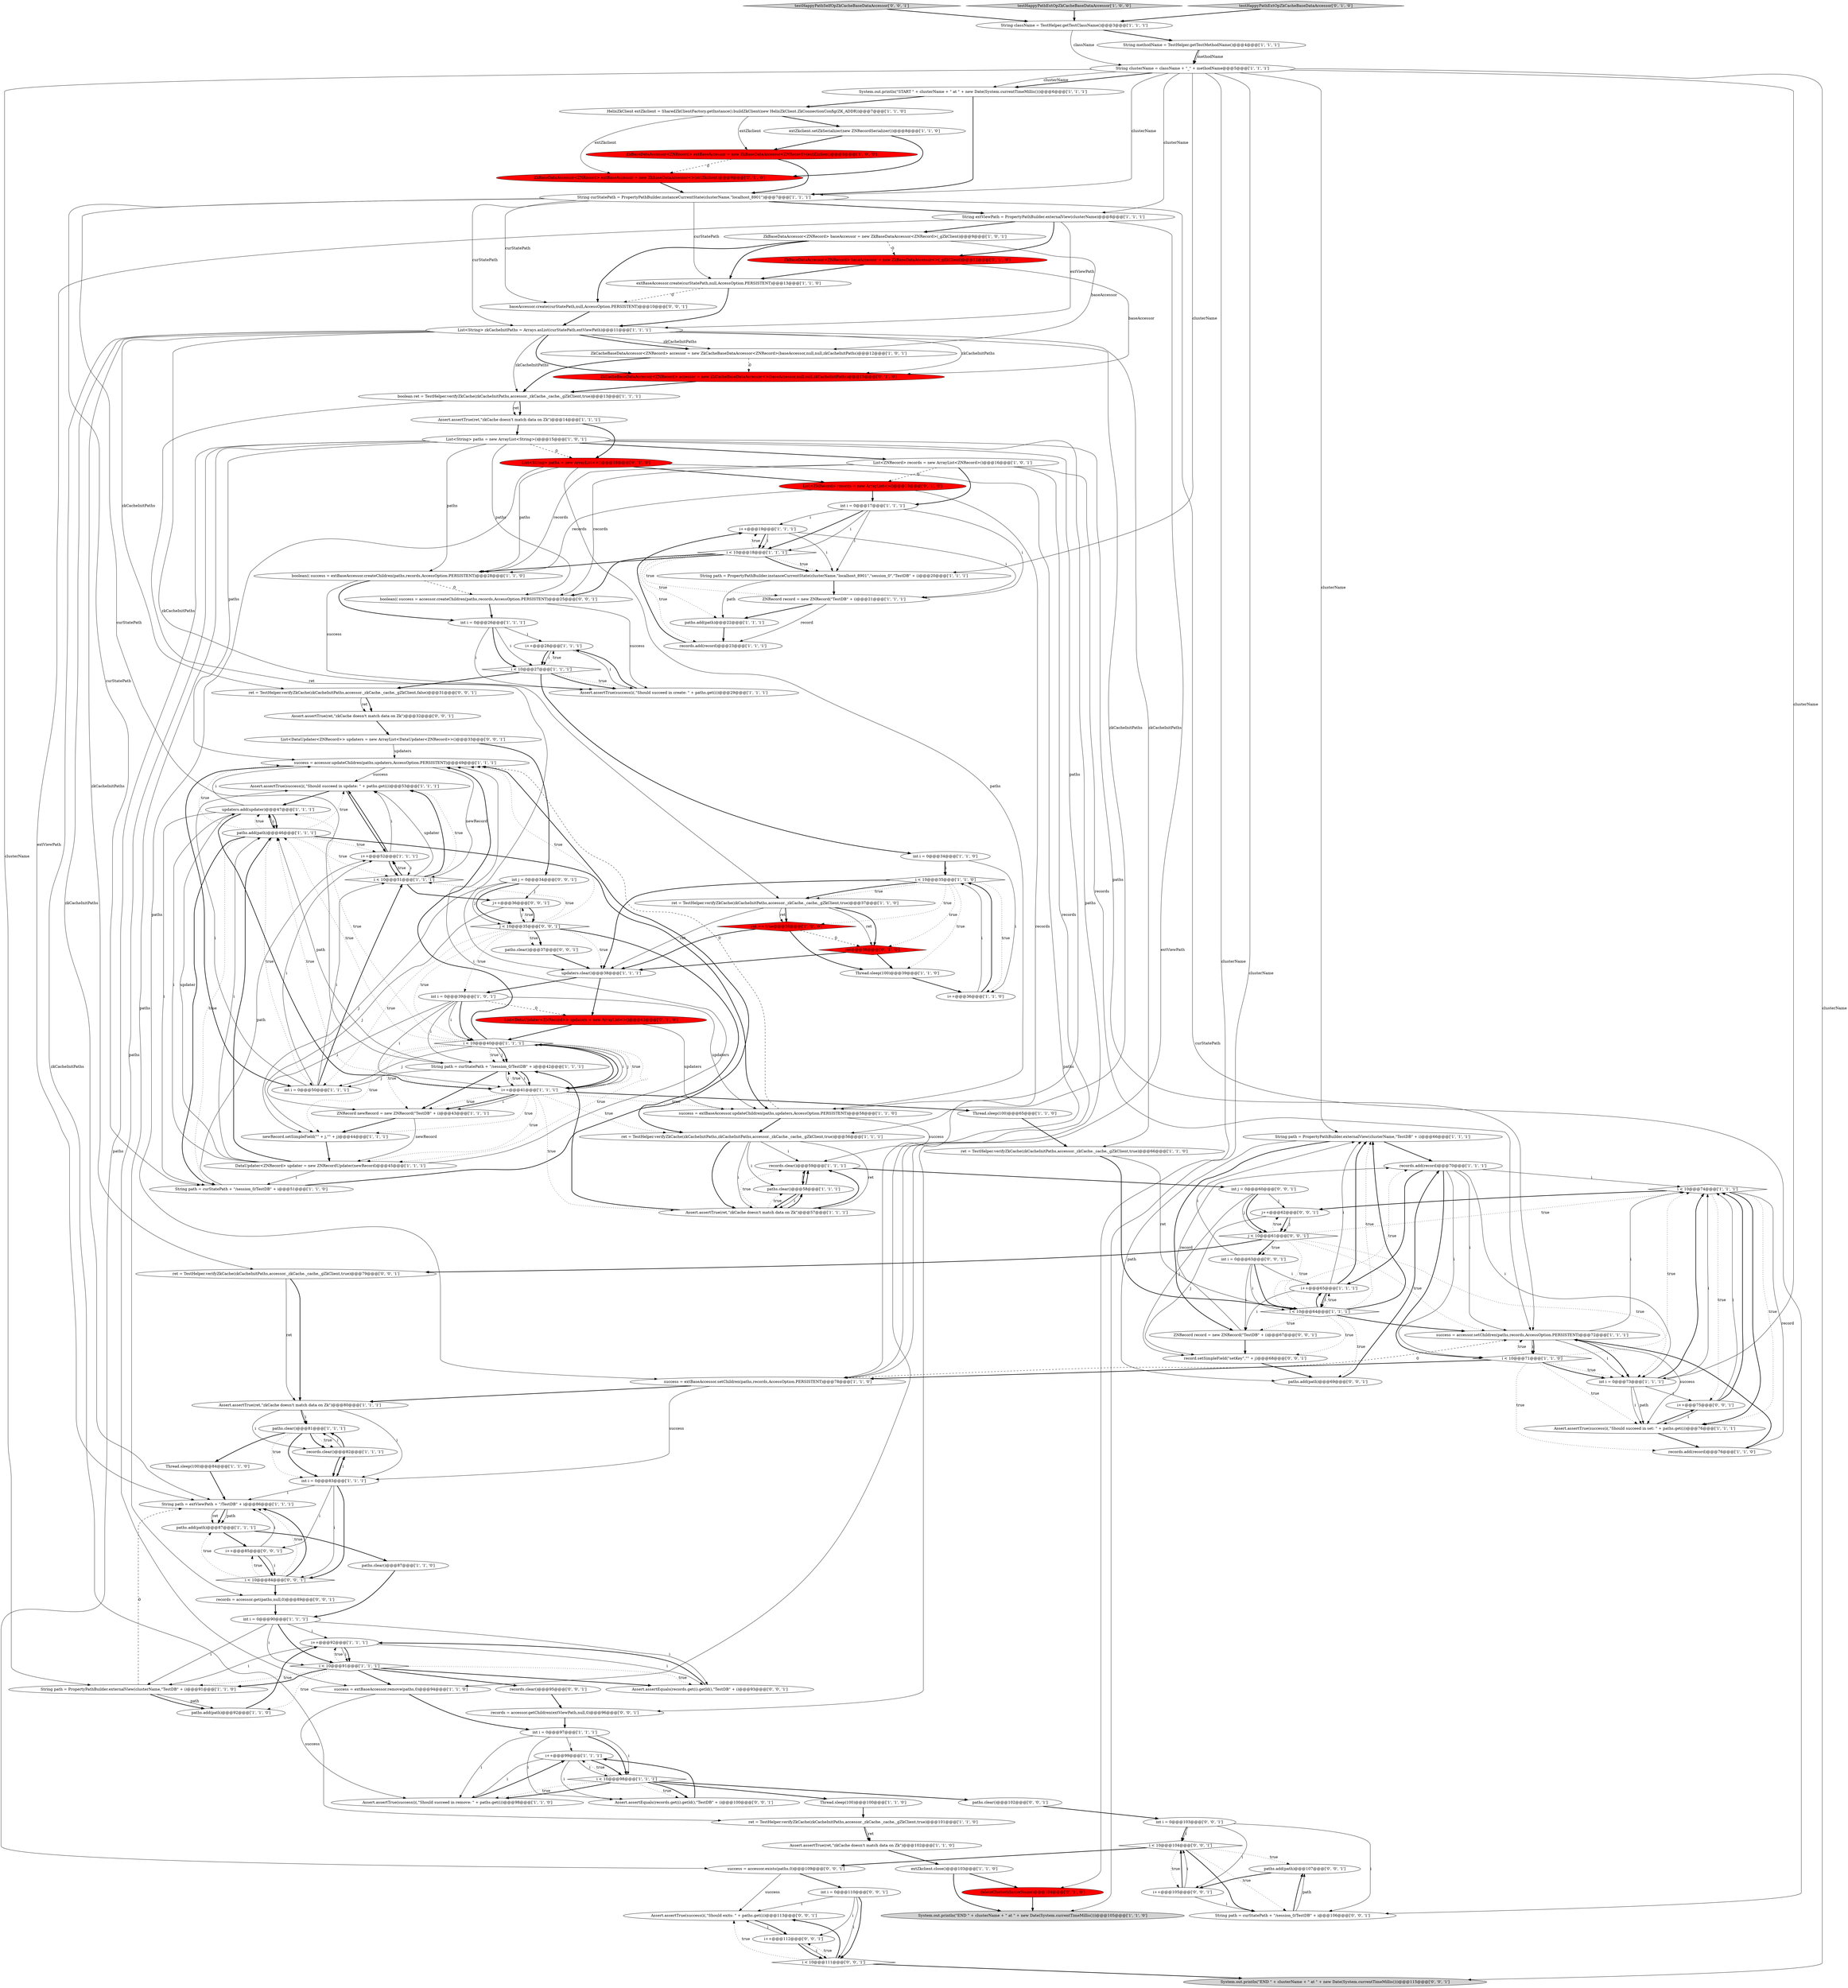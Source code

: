 digraph {
122 [style = filled, label = "Assert.assertTrue(success(i(,\"Should exits: \" + paths.get(i))@@@113@@@['0', '0', '1']", fillcolor = white, shape = ellipse image = "AAA0AAABBB3BBB"];
106 [style = filled, label = "i < 10@@@111@@@['0', '0', '1']", fillcolor = white, shape = diamond image = "AAA0AAABBB3BBB"];
68 [style = filled, label = "success = accessor.updateChildren(paths,updaters,AccessOption.PERSISTENT)@@@49@@@['1', '1', '1']", fillcolor = white, shape = ellipse image = "AAA0AAABBB1BBB"];
38 [style = filled, label = "records.clear()@@@59@@@['1', '1', '1']", fillcolor = white, shape = ellipse image = "AAA0AAABBB1BBB"];
65 [style = filled, label = "boolean(( success = extBaseAccessor.createChildren(paths,records,AccessOption.PERSISTENT)@@@28@@@['1', '1', '0']", fillcolor = white, shape = ellipse image = "AAA0AAABBB1BBB"];
62 [style = filled, label = "i++@@@19@@@['1', '1', '1']", fillcolor = white, shape = ellipse image = "AAA0AAABBB1BBB"];
10 [style = filled, label = "i++@@@28@@@['1', '1', '1']", fillcolor = white, shape = ellipse image = "AAA0AAABBB1BBB"];
136 [style = filled, label = "j++@@@62@@@['0', '0', '1']", fillcolor = white, shape = ellipse image = "AAA0AAABBB3BBB"];
76 [style = filled, label = "i++@@@99@@@['1', '1', '1']", fillcolor = white, shape = ellipse image = "AAA0AAABBB1BBB"];
28 [style = filled, label = "records.add(record)@@@70@@@['1', '1', '1']", fillcolor = white, shape = ellipse image = "AAA0AAABBB1BBB"];
20 [style = filled, label = "ZkCacheBaseDataAccessor<ZNRecord> accessor = new ZkCacheBaseDataAccessor<ZNRecord>(baseAccessor,null,null,zkCacheInitPaths)@@@12@@@['1', '0', '1']", fillcolor = white, shape = ellipse image = "AAA0AAABBB1BBB"];
25 [style = filled, label = "i++@@@92@@@['1', '1', '1']", fillcolor = white, shape = ellipse image = "AAA0AAABBB1BBB"];
63 [style = filled, label = "paths.add(path)@@@22@@@['1', '1', '1']", fillcolor = white, shape = ellipse image = "AAA0AAABBB1BBB"];
113 [style = filled, label = "j < 10@@@35@@@['0', '0', '1']", fillcolor = white, shape = diamond image = "AAA0AAABBB3BBB"];
3 [style = filled, label = "success = extBaseAccessor.remove(paths,0)@@@94@@@['1', '1', '0']", fillcolor = white, shape = ellipse image = "AAA0AAABBB1BBB"];
57 [style = filled, label = "i < 10@@@74@@@['1', '1', '1']", fillcolor = white, shape = diamond image = "AAA0AAABBB1BBB"];
61 [style = filled, label = "String path = extViewPath + \"/TestDB\" + i@@@86@@@['1', '1', '1']", fillcolor = white, shape = ellipse image = "AAA0AAABBB1BBB"];
138 [style = filled, label = "records = accessor.getChildren(extViewPath,null,0)@@@96@@@['0', '0', '1']", fillcolor = white, shape = ellipse image = "AAA0AAABBB3BBB"];
66 [style = filled, label = "Assert.assertTrue(ret,\"zkCache doesn't match data on Zk\")@@@14@@@['1', '1', '1']", fillcolor = white, shape = ellipse image = "AAA0AAABBB1BBB"];
108 [style = filled, label = "i < 10@@@84@@@['0', '0', '1']", fillcolor = white, shape = diamond image = "AAA0AAABBB3BBB"];
32 [style = filled, label = "List<String> paths = new ArrayList<String>()@@@15@@@['1', '0', '1']", fillcolor = white, shape = ellipse image = "AAA0AAABBB1BBB"];
19 [style = filled, label = "Assert.assertTrue(success(i(,\"Should succeed in update: \" + paths.get(i))@@@53@@@['1', '1', '1']", fillcolor = white, shape = ellipse image = "AAA0AAABBB1BBB"];
84 [style = filled, label = "Thread.sleep(100)@@@100@@@['1', '1', '0']", fillcolor = white, shape = ellipse image = "AAA0AAABBB1BBB"];
117 [style = filled, label = "ZNRecord record = new ZNRecord(\"TestDB\" + i)@@@67@@@['0', '0', '1']", fillcolor = white, shape = ellipse image = "AAA0AAABBB3BBB"];
26 [style = filled, label = "Assert.assertTrue(success(i(,\"Should succeed in remove: \" + paths.get(i))@@@98@@@['1', '1', '0']", fillcolor = white, shape = ellipse image = "AAA0AAABBB1BBB"];
56 [style = filled, label = "Thread.sleep(100)@@@39@@@['1', '1', '0']", fillcolor = white, shape = ellipse image = "AAA0AAABBB1BBB"];
4 [style = filled, label = "int i = 0@@@17@@@['1', '1', '1']", fillcolor = white, shape = ellipse image = "AAA0AAABBB1BBB"];
7 [style = filled, label = "i < 10@@@51@@@['1', '1', '1']", fillcolor = white, shape = diamond image = "AAA0AAABBB1BBB"];
51 [style = filled, label = "int i = 0@@@39@@@['1', '0', '1']", fillcolor = white, shape = ellipse image = "AAA0AAABBB1BBB"];
81 [style = filled, label = "ret = TestHelper.verifyZkCache(zkCacheInitPaths,zkCacheInitPaths,accessor._zkCache._cache,_gZkClient,true)@@@56@@@['1', '1', '1']", fillcolor = white, shape = ellipse image = "AAA0AAABBB1BBB"];
91 [style = filled, label = "paths.add(path)@@@92@@@['1', '1', '0']", fillcolor = white, shape = ellipse image = "AAA0AAABBB1BBB"];
120 [style = filled, label = "int j = 0@@@34@@@['0', '0', '1']", fillcolor = white, shape = ellipse image = "AAA0AAABBB3BBB"];
134 [style = filled, label = "System.out.println(\"END \" + clusterName + \" at \" + new Date(System.currentTimeMillis()))@@@115@@@['0', '0', '1']", fillcolor = lightgray, shape = ellipse image = "AAA0AAABBB3BBB"];
52 [style = filled, label = "ret == true@@@38@@@['1', '0', '0']", fillcolor = red, shape = diamond image = "AAA1AAABBB1BBB"];
50 [style = filled, label = "i < 10@@@35@@@['1', '1', '0']", fillcolor = white, shape = diamond image = "AAA0AAABBB1BBB"];
86 [style = filled, label = "i < 10@@@91@@@['1', '1', '1']", fillcolor = white, shape = diamond image = "AAA0AAABBB1BBB"];
104 [style = filled, label = "success = accessor.exists(paths,0)@@@109@@@['0', '0', '1']", fillcolor = white, shape = ellipse image = "AAA0AAABBB3BBB"];
130 [style = filled, label = "baseAccessor.create(curStatePath,null,AccessOption.PERSISTENT)@@@10@@@['0', '0', '1']", fillcolor = white, shape = ellipse image = "AAA0AAABBB3BBB"];
115 [style = filled, label = "int i = 0@@@63@@@['0', '0', '1']", fillcolor = white, shape = ellipse image = "AAA0AAABBB3BBB"];
48 [style = filled, label = "String path = PropertyPathBuilder.externalView(clusterName,\"TestDB\" + i)@@@66@@@['1', '1', '1']", fillcolor = white, shape = ellipse image = "AAA0AAABBB1BBB"];
71 [style = filled, label = "String extViewPath = PropertyPathBuilder.externalView(clusterName)@@@8@@@['1', '1', '1']", fillcolor = white, shape = ellipse image = "AAA0AAABBB1BBB"];
21 [style = filled, label = "String curStatePath = PropertyPathBuilder.instanceCurrentState(clusterName,\"localhost_8901\")@@@7@@@['1', '1', '1']", fillcolor = white, shape = ellipse image = "AAA0AAABBB1BBB"];
33 [style = filled, label = "int i = 0@@@26@@@['1', '1', '1']", fillcolor = white, shape = ellipse image = "AAA0AAABBB1BBB"];
127 [style = filled, label = "record.setSimpleField(\"setKey\",\"\" + j)@@@68@@@['0', '0', '1']", fillcolor = white, shape = ellipse image = "AAA0AAABBB3BBB"];
14 [style = filled, label = "paths.clear()@@@81@@@['1', '1', '1']", fillcolor = white, shape = ellipse image = "AAA0AAABBB1BBB"];
12 [style = filled, label = "extZkclient.close()@@@103@@@['1', '1', '0']", fillcolor = white, shape = ellipse image = "AAA0AAABBB1BBB"];
98 [style = filled, label = "List<ZNRecord> records = new ArrayList<>()@@@19@@@['0', '1', '0']", fillcolor = red, shape = ellipse image = "AAA1AAABBB2BBB"];
27 [style = filled, label = "ZkBaseDataAccessor<ZNRecord> extBaseAccessor = new ZkBaseDataAccessor<ZNRecord>(extZkclient)@@@9@@@['1', '0', '0']", fillcolor = red, shape = ellipse image = "AAA1AAABBB1BBB"];
114 [style = filled, label = "j < 10@@@61@@@['0', '0', '1']", fillcolor = white, shape = diamond image = "AAA0AAABBB3BBB"];
107 [style = filled, label = "boolean(( success = accessor.createChildren(paths,records,AccessOption.PERSISTENT)@@@25@@@['0', '0', '1']", fillcolor = white, shape = ellipse image = "AAA0AAABBB3BBB"];
92 [style = filled, label = "DataUpdater<ZNRecord> updater = new ZNRecordUpdater(newRecord)@@@45@@@['1', '1', '1']", fillcolor = white, shape = ellipse image = "AAA0AAABBB1BBB"];
96 [style = filled, label = "List<DataUpdater<ZNRecord>> updaters = new ArrayList<>()@@@42@@@['0', '1', '0']", fillcolor = red, shape = ellipse image = "AAA1AAABBB2BBB"];
73 [style = filled, label = "Assert.assertTrue(ret,\"zkCache doesn't match data on Zk\")@@@57@@@['1', '1', '1']", fillcolor = white, shape = ellipse image = "AAA0AAABBB1BBB"];
125 [style = filled, label = "paths.add(path)@@@107@@@['0', '0', '1']", fillcolor = white, shape = ellipse image = "AAA0AAABBB3BBB"];
58 [style = filled, label = "String path = curStatePath + \"/session_0/TestDB\" + i@@@51@@@['1', '1', '0']", fillcolor = white, shape = ellipse image = "AAA0AAABBB1BBB"];
22 [style = filled, label = "ZkBaseDataAccessor<ZNRecord> baseAccessor = new ZkBaseDataAccessor<ZNRecord>(_gZkClient)@@@9@@@['1', '0', '1']", fillcolor = white, shape = ellipse image = "AAA0AAABBB1BBB"];
116 [style = filled, label = "testHappyPathSelfOpZkCacheBaseDataAccessor['0', '0', '1']", fillcolor = lightgray, shape = diamond image = "AAA0AAABBB3BBB"];
6 [style = filled, label = "int i = 0@@@97@@@['1', '1', '1']", fillcolor = white, shape = ellipse image = "AAA0AAABBB1BBB"];
34 [style = filled, label = "int i = 0@@@73@@@['1', '1', '1']", fillcolor = white, shape = ellipse image = "AAA0AAABBB1BBB"];
24 [style = filled, label = "updaters.add(updater)@@@47@@@['1', '1', '1']", fillcolor = white, shape = ellipse image = "AAA0AAABBB1BBB"];
35 [style = filled, label = "i++@@@41@@@['1', '1', '1']", fillcolor = white, shape = ellipse image = "AAA0AAABBB1BBB"];
133 [style = filled, label = "paths.clear()@@@37@@@['0', '0', '1']", fillcolor = white, shape = ellipse image = "AAA0AAABBB3BBB"];
49 [style = filled, label = "i < 10@@@64@@@['1', '1', '1']", fillcolor = white, shape = diamond image = "AAA0AAABBB1BBB"];
67 [style = filled, label = "System.out.println(\"END \" + clusterName + \" at \" + new Date(System.currentTimeMillis()))@@@105@@@['1', '1', '0']", fillcolor = lightgray, shape = ellipse image = "AAA0AAABBB1BBB"];
17 [style = filled, label = "extZkclient.setZkSerializer(new ZNRecordSerializer())@@@8@@@['1', '1', '0']", fillcolor = white, shape = ellipse image = "AAA0AAABBB1BBB"];
83 [style = filled, label = "Assert.assertTrue(success(i(,\"Should succeed in set: \" + paths.get(i))@@@76@@@['1', '1', '1']", fillcolor = white, shape = ellipse image = "AAA0AAABBB1BBB"];
41 [style = filled, label = "paths.add(path)@@@87@@@['1', '1', '1']", fillcolor = white, shape = ellipse image = "AAA0AAABBB1BBB"];
109 [style = filled, label = "i++@@@112@@@['0', '0', '1']", fillcolor = white, shape = ellipse image = "AAA0AAABBB3BBB"];
137 [style = filled, label = "j++@@@36@@@['0', '0', '1']", fillcolor = white, shape = ellipse image = "AAA0AAABBB3BBB"];
110 [style = filled, label = "List<DataUpdater<ZNRecord>> updaters = new ArrayList<DataUpdater<ZNRecord>>()@@@33@@@['0', '0', '1']", fillcolor = white, shape = ellipse image = "AAA0AAABBB3BBB"];
95 [style = filled, label = "List<String> paths = new ArrayList<>()@@@18@@@['0', '1', '0']", fillcolor = red, shape = ellipse image = "AAA1AAABBB2BBB"];
70 [style = filled, label = "paths.clear()@@@87@@@['1', '1', '0']", fillcolor = white, shape = ellipse image = "AAA0AAABBB1BBB"];
13 [style = filled, label = "ZNRecord newRecord = new ZNRecord(\"TestDB\" + i)@@@43@@@['1', '1', '1']", fillcolor = white, shape = ellipse image = "AAA0AAABBB1BBB"];
36 [style = filled, label = "ret = TestHelper.verifyZkCache(zkCacheInitPaths,accessor._zkCache._cache,_gZkClient,true)@@@101@@@['1', '1', '0']", fillcolor = white, shape = ellipse image = "AAA0AAABBB1BBB"];
47 [style = filled, label = "i++@@@65@@@['1', '1', '1']", fillcolor = white, shape = ellipse image = "AAA0AAABBB1BBB"];
2 [style = filled, label = "records.clear()@@@82@@@['1', '1', '1']", fillcolor = white, shape = ellipse image = "AAA0AAABBB1BBB"];
30 [style = filled, label = "i < 10@@@18@@@['1', '1', '1']", fillcolor = white, shape = diamond image = "AAA0AAABBB1BBB"];
82 [style = filled, label = "String className = TestHelper.getTestClassName()@@@3@@@['1', '1', '1']", fillcolor = white, shape = ellipse image = "AAA0AAABBB1BBB"];
87 [style = filled, label = "i < 10@@@98@@@['1', '1', '1']", fillcolor = white, shape = diamond image = "AAA0AAABBB1BBB"];
78 [style = filled, label = "i < 10@@@71@@@['1', '1', '0']", fillcolor = white, shape = diamond image = "AAA0AAABBB1BBB"];
8 [style = filled, label = "success = extBaseAccessor.updateChildren(paths,updaters,AccessOption.PERSISTENT)@@@58@@@['1', '1', '0']", fillcolor = white, shape = ellipse image = "AAA0AAABBB1BBB"];
126 [style = filled, label = "i < 10@@@104@@@['0', '0', '1']", fillcolor = white, shape = diamond image = "AAA0AAABBB3BBB"];
79 [style = filled, label = "int i = 0@@@50@@@['1', '1', '1']", fillcolor = white, shape = ellipse image = "AAA0AAABBB1BBB"];
39 [style = filled, label = "String path = PropertyPathBuilder.instanceCurrentState(clusterName,\"localhost_8901\",\"session_0\",\"TestDB\" + i)@@@20@@@['1', '1', '1']", fillcolor = white, shape = ellipse image = "AAA0AAABBB1BBB"];
75 [style = filled, label = "extBaseAccessor.create(curStatePath,null,AccessOption.PERSISTENT)@@@13@@@['1', '1', '0']", fillcolor = white, shape = ellipse image = "AAA0AAABBB1BBB"];
100 [style = filled, label = "ret@@@38@@@['0', '1', '0']", fillcolor = red, shape = diamond image = "AAA1AAABBB2BBB"];
16 [style = filled, label = "records.add(record)@@@76@@@['1', '1', '0']", fillcolor = white, shape = ellipse image = "AAA0AAABBB1BBB"];
74 [style = filled, label = "String path = curStatePath + \"/session_0/TestDB\" + i@@@42@@@['1', '1', '1']", fillcolor = white, shape = ellipse image = "AAA0AAABBB1BBB"];
101 [style = filled, label = "ZkBaseDataAccessor<ZNRecord> baseAccessor = new ZkBaseDataAccessor<>(_gZkClient)@@@12@@@['0', '1', '0']", fillcolor = red, shape = ellipse image = "AAA1AAABBB2BBB"];
129 [style = filled, label = "Assert.assertEquals(records.get(i).getId(),\"TestDB\" + i)@@@100@@@['0', '0', '1']", fillcolor = white, shape = ellipse image = "AAA0AAABBB3BBB"];
90 [style = filled, label = "paths.add(path)@@@46@@@['1', '1', '1']", fillcolor = white, shape = ellipse image = "AAA0AAABBB1BBB"];
15 [style = filled, label = "String methodName = TestHelper.getTestMethodName()@@@4@@@['1', '1', '1']", fillcolor = white, shape = ellipse image = "AAA0AAABBB1BBB"];
132 [style = filled, label = "int i = 0@@@103@@@['0', '0', '1']", fillcolor = white, shape = ellipse image = "AAA0AAABBB3BBB"];
105 [style = filled, label = "paths.add(path)@@@69@@@['0', '0', '1']", fillcolor = white, shape = ellipse image = "AAA0AAABBB3BBB"];
23 [style = filled, label = "int i = 0@@@90@@@['1', '1', '1']", fillcolor = white, shape = ellipse image = "AAA0AAABBB1BBB"];
135 [style = filled, label = "Assert.assertTrue(ret,\"zkCache doesn't match data on Zk\")@@@32@@@['0', '0', '1']", fillcolor = white, shape = ellipse image = "AAA0AAABBB3BBB"];
72 [style = filled, label = "String path = PropertyPathBuilder.externalView(clusterName,\"TestDB\" + i)@@@91@@@['1', '1', '0']", fillcolor = white, shape = ellipse image = "AAA0AAABBB1BBB"];
45 [style = filled, label = "List<String> zkCacheInitPaths = Arrays.asList(curStatePath,extViewPath)@@@11@@@['1', '1', '1']", fillcolor = white, shape = ellipse image = "AAA0AAABBB1BBB"];
88 [style = filled, label = "i++@@@52@@@['1', '1', '1']", fillcolor = white, shape = ellipse image = "AAA0AAABBB1BBB"];
131 [style = filled, label = "Assert.assertEquals(records.get(i).getId(),\"TestDB\" + i)@@@93@@@['0', '0', '1']", fillcolor = white, shape = ellipse image = "AAA0AAABBB3BBB"];
128 [style = filled, label = "ret = TestHelper.verifyZkCache(zkCacheInitPaths,accessor._zkCache._cache,_gZkClient,true)@@@79@@@['0', '0', '1']", fillcolor = white, shape = ellipse image = "AAA0AAABBB3BBB"];
5 [style = filled, label = "records.add(record)@@@23@@@['1', '1', '1']", fillcolor = white, shape = ellipse image = "AAA0AAABBB1BBB"];
124 [style = filled, label = "i++@@@85@@@['0', '0', '1']", fillcolor = white, shape = ellipse image = "AAA0AAABBB3BBB"];
102 [style = filled, label = "records = accessor.get(paths,null,0)@@@89@@@['0', '0', '1']", fillcolor = white, shape = ellipse image = "AAA0AAABBB3BBB"];
77 [style = filled, label = "ret = TestHelper.verifyZkCache(zkCacheInitPaths,accessor._zkCache._cache,_gZkClient,true)@@@37@@@['1', '1', '0']", fillcolor = white, shape = ellipse image = "AAA0AAABBB1BBB"];
46 [style = filled, label = "ZNRecord record = new ZNRecord(\"TestDB\" + i)@@@21@@@['1', '1', '1']", fillcolor = white, shape = ellipse image = "AAA0AAABBB1BBB"];
118 [style = filled, label = "ret = TestHelper.verifyZkCache(zkCacheInitPaths,accessor._zkCache._cache,_gZkClient,false)@@@31@@@['0', '0', '1']", fillcolor = white, shape = ellipse image = "AAA0AAABBB3BBB"];
37 [style = filled, label = "i < 10@@@27@@@['1', '1', '1']", fillcolor = white, shape = diamond image = "AAA0AAABBB1BBB"];
64 [style = filled, label = "int i = 0@@@34@@@['1', '1', '0']", fillcolor = white, shape = ellipse image = "AAA0AAABBB1BBB"];
123 [style = filled, label = "String path = curStatePath + \"/session_0/TestDB\" + i@@@106@@@['0', '0', '1']", fillcolor = white, shape = ellipse image = "AAA0AAABBB3BBB"];
99 [style = filled, label = "ZkCacheBaseDataAccessor<ZNRecord> accessor = new ZkCacheBaseDataAccessor<>(baseAccessor,null,null,zkCacheInitPaths)@@@15@@@['0', '1', '0']", fillcolor = red, shape = ellipse image = "AAA1AAABBB2BBB"];
112 [style = filled, label = "i++@@@75@@@['0', '0', '1']", fillcolor = white, shape = ellipse image = "AAA0AAABBB3BBB"];
43 [style = filled, label = "Assert.assertTrue(ret,\"zkCache doesn't match data on Zk\")@@@102@@@['1', '1', '0']", fillcolor = white, shape = ellipse image = "AAA0AAABBB1BBB"];
60 [style = filled, label = "success = extBaseAccessor.setChildren(paths,records,AccessOption.PERSISTENT)@@@78@@@['1', '1', '0']", fillcolor = white, shape = ellipse image = "AAA0AAABBB1BBB"];
85 [style = filled, label = "paths.clear()@@@58@@@['1', '1', '1']", fillcolor = white, shape = ellipse image = "AAA0AAABBB1BBB"];
29 [style = filled, label = "success = accessor.setChildren(paths,records,AccessOption.PERSISTENT)@@@72@@@['1', '1', '1']", fillcolor = white, shape = ellipse image = "AAA0AAABBB1BBB"];
89 [style = filled, label = "int i = 0@@@83@@@['1', '1', '1']", fillcolor = white, shape = ellipse image = "AAA0AAABBB1BBB"];
119 [style = filled, label = "paths.clear()@@@102@@@['0', '0', '1']", fillcolor = white, shape = ellipse image = "AAA0AAABBB3BBB"];
59 [style = filled, label = "Thread.sleep(100)@@@65@@@['1', '1', '0']", fillcolor = white, shape = ellipse image = "AAA0AAABBB1BBB"];
139 [style = filled, label = "int i = 0@@@110@@@['0', '0', '1']", fillcolor = white, shape = ellipse image = "AAA0AAABBB3BBB"];
11 [style = filled, label = "testHappyPathExtOpZkCacheBaseDataAccessor['1', '0', '0']", fillcolor = lightgray, shape = diamond image = "AAA0AAABBB1BBB"];
93 [style = filled, label = "testHappyPathExtOpZkCacheBaseDataAccessor['0', '1', '0']", fillcolor = lightgray, shape = diamond image = "AAA0AAABBB2BBB"];
9 [style = filled, label = "String clusterName = className + \"_\" + methodName@@@5@@@['1', '1', '1']", fillcolor = white, shape = ellipse image = "AAA0AAABBB1BBB"];
121 [style = filled, label = "int j = 0@@@60@@@['0', '0', '1']", fillcolor = white, shape = ellipse image = "AAA0AAABBB3BBB"];
103 [style = filled, label = "records.clear()@@@95@@@['0', '0', '1']", fillcolor = white, shape = ellipse image = "AAA0AAABBB3BBB"];
53 [style = filled, label = "ret = TestHelper.verifyZkCache(zkCacheInitPaths,accessor._zkCache._cache,_gZkClient,true)@@@66@@@['1', '1', '0']", fillcolor = white, shape = ellipse image = "AAA0AAABBB1BBB"];
80 [style = filled, label = "Assert.assertTrue(ret,\"zkCache doesn't match data on Zk\")@@@80@@@['1', '1', '1']", fillcolor = white, shape = ellipse image = "AAA0AAABBB1BBB"];
0 [style = filled, label = "i++@@@36@@@['1', '1', '0']", fillcolor = white, shape = ellipse image = "AAA0AAABBB1BBB"];
55 [style = filled, label = "boolean ret = TestHelper.verifyZkCache(zkCacheInitPaths,accessor._zkCache._cache,_gZkClient,true)@@@13@@@['1', '1', '1']", fillcolor = white, shape = ellipse image = "AAA0AAABBB1BBB"];
111 [style = filled, label = "i++@@@105@@@['0', '0', '1']", fillcolor = white, shape = ellipse image = "AAA0AAABBB3BBB"];
94 [style = filled, label = "deleteCluster(clusterName)@@@104@@@['0', '1', '0']", fillcolor = red, shape = ellipse image = "AAA1AAABBB2BBB"];
18 [style = filled, label = "System.out.println(\"START \" + clusterName + \" at \" + new Date(System.currentTimeMillis()))@@@6@@@['1', '1', '1']", fillcolor = white, shape = ellipse image = "AAA0AAABBB1BBB"];
44 [style = filled, label = "List<ZNRecord> records = new ArrayList<ZNRecord>()@@@16@@@['1', '0', '1']", fillcolor = white, shape = ellipse image = "AAA0AAABBB1BBB"];
1 [style = filled, label = "newRecord.setSimpleField(\"\" + j,\"\" + j)@@@44@@@['1', '1', '1']", fillcolor = white, shape = ellipse image = "AAA0AAABBB1BBB"];
42 [style = filled, label = "updaters.clear()@@@38@@@['1', '1', '1']", fillcolor = white, shape = ellipse image = "AAA0AAABBB1BBB"];
40 [style = filled, label = "Assert.assertTrue(success(i(,\"Should succeed in create: \" + paths.get(i))@@@29@@@['1', '1', '1']", fillcolor = white, shape = ellipse image = "AAA0AAABBB1BBB"];
97 [style = filled, label = "ZkBaseDataAccessor<ZNRecord> extBaseAccessor = new ZkBaseDataAccessor<>(extZkclient)@@@9@@@['0', '1', '0']", fillcolor = red, shape = ellipse image = "AAA1AAABBB2BBB"];
69 [style = filled, label = "i < 10@@@40@@@['1', '1', '1']", fillcolor = white, shape = diamond image = "AAA0AAABBB1BBB"];
54 [style = filled, label = "Thread.sleep(100)@@@84@@@['1', '1', '0']", fillcolor = white, shape = ellipse image = "AAA0AAABBB1BBB"];
31 [style = filled, label = "HelixZkClient extZkclient = SharedZkClientFactory.getInstance().buildZkClient(new HelixZkClient.ZkConnectionConfig(ZK_ADDR))@@@7@@@['1', '1', '0']", fillcolor = white, shape = ellipse image = "AAA0AAABBB1BBB"];
101->99 [style = solid, label="baseAccessor"];
86->72 [style = dotted, label="true"];
4->62 [style = solid, label="i"];
73->74 [style = bold, label=""];
85->73 [style = solid, label="i"];
117->28 [style = solid, label="record"];
111->126 [style = bold, label=""];
69->68 [style = bold, label=""];
3->26 [style = solid, label="success"];
47->49 [style = solid, label="i"];
44->29 [style = solid, label="records"];
113->42 [style = dotted, label="true"];
105->28 [style = bold, label=""];
76->26 [style = solid, label="i"];
38->85 [style = bold, label=""];
29->83 [style = solid, label="success"];
30->46 [style = dotted, label="true"];
114->49 [style = dotted, label="true"];
30->63 [style = dotted, label="true"];
45->20 [style = solid, label="zkCacheInitPaths"];
139->109 [style = solid, label="i"];
120->113 [style = bold, label=""];
106->122 [style = bold, label=""];
35->74 [style = dotted, label="true"];
89->108 [style = solid, label="i"];
49->48 [style = dotted, label="true"];
18->31 [style = bold, label=""];
71->138 [style = solid, label="extViewPath"];
126->125 [style = dotted, label="true"];
31->97 [style = solid, label="extZkclient"];
139->122 [style = solid, label="i"];
28->78 [style = solid, label="i"];
114->128 [style = bold, label=""];
109->106 [style = solid, label="i"];
113->137 [style = dotted, label="true"];
136->127 [style = solid, label="j"];
62->30 [style = bold, label=""];
44->60 [style = solid, label="records"];
90->79 [style = dotted, label="true"];
120->1 [style = solid, label="j"];
102->23 [style = bold, label=""];
38->121 [style = bold, label=""];
2->89 [style = bold, label=""];
28->78 [style = bold, label=""];
113->69 [style = dotted, label="true"];
78->16 [style = dotted, label="true"];
65->40 [style = solid, label="success"];
0->50 [style = solid, label="i"];
35->74 [style = solid, label="i"];
25->131 [style = solid, label="i"];
124->108 [style = solid, label="i"];
51->8 [style = solid, label="updaters"];
108->102 [style = bold, label=""];
45->53 [style = solid, label="zkCacheInitPaths"];
39->46 [style = bold, label=""];
92->90 [style = solid, label="i"];
87->84 [style = bold, label=""];
79->7 [style = bold, label=""];
132->126 [style = bold, label=""];
98->4 [style = bold, label=""];
113->79 [style = dotted, label="true"];
69->90 [style = dotted, label="true"];
3->6 [style = bold, label=""];
78->29 [style = dotted, label="true"];
115->49 [style = solid, label="i"];
55->42 [style = solid, label="ret"];
32->29 [style = solid, label="paths"];
42->51 [style = bold, label=""];
10->40 [style = solid, label="i"];
79->88 [style = solid, label="i"];
113->133 [style = dotted, label="true"];
9->18 [style = bold, label=""];
9->134 [style = solid, label="clusterName"];
22->101 [style = dashed, label="0"];
115->117 [style = solid, label="i"];
125->111 [style = bold, label=""];
21->74 [style = solid, label="curStatePath"];
114->34 [style = dotted, label="true"];
107->40 [style = solid, label="success"];
27->97 [style = dashed, label="0"];
113->68 [style = dotted, label="true"];
37->118 [style = bold, label=""];
14->2 [style = bold, label=""];
112->57 [style = solid, label="i"];
33->37 [style = bold, label=""];
114->136 [style = dotted, label="true"];
27->21 [style = bold, label=""];
90->19 [style = dotted, label="true"];
91->25 [style = bold, label=""];
93->82 [style = bold, label=""];
49->29 [style = bold, label=""];
133->42 [style = bold, label=""];
37->10 [style = dotted, label="true"];
58->68 [style = bold, label=""];
71->22 [style = bold, label=""];
132->123 [style = solid, label="i"];
21->130 [style = solid, label="curStatePath"];
45->99 [style = solid, label="zkCacheInitPaths"];
127->105 [style = bold, label=""];
51->35 [style = solid, label="i"];
88->19 [style = bold, label=""];
52->56 [style = bold, label=""];
45->36 [style = solid, label="zkCacheInitPaths"];
9->39 [style = solid, label="clusterName"];
86->131 [style = dotted, label="true"];
139->106 [style = solid, label="i"];
82->9 [style = solid, label="className"];
23->72 [style = solid, label="i"];
69->35 [style = bold, label=""];
49->117 [style = dotted, label="true"];
45->99 [style = bold, label=""];
72->91 [style = solid, label="path"];
9->71 [style = solid, label="clusterName"];
113->81 [style = bold, label=""];
113->7 [style = dotted, label="true"];
4->30 [style = solid, label="i"];
44->107 [style = solid, label="records"];
60->80 [style = bold, label=""];
21->75 [style = solid, label="curStatePath"];
73->38 [style = bold, label=""];
89->2 [style = bold, label=""];
35->81 [style = dotted, label="true"];
35->13 [style = bold, label=""];
80->2 [style = solid, label="i"];
44->98 [style = dashed, label="0"];
2->89 [style = solid, label="i"];
62->46 [style = solid, label="i"];
80->89 [style = solid, label="i"];
86->103 [style = bold, label=""];
51->69 [style = solid, label="i"];
81->73 [style = bold, label=""];
114->29 [style = dotted, label="true"];
14->89 [style = dotted, label="true"];
49->48 [style = bold, label=""];
104->139 [style = bold, label=""];
120->113 [style = solid, label="j"];
21->71 [style = bold, label=""];
77->42 [style = solid, label="ret"];
35->73 [style = dotted, label="true"];
21->123 [style = solid, label="curStatePath"];
69->74 [style = solid, label="j"];
35->1 [style = dotted, label="true"];
118->135 [style = bold, label=""];
76->87 [style = bold, label=""];
8->81 [style = bold, label=""];
111->126 [style = solid, label="i"];
92->24 [style = solid, label="updater"];
35->69 [style = solid, label="i"];
30->39 [style = dotted, label="true"];
123->125 [style = bold, label=""];
92->68 [style = solid, label="i"];
53->49 [style = solid, label="ret"];
96->8 [style = solid, label="updaters"];
103->138 [style = bold, label=""];
95->3 [style = solid, label="paths"];
113->133 [style = bold, label=""];
14->2 [style = dotted, label="true"];
113->51 [style = dotted, label="true"];
34->112 [style = solid, label="i"];
61->41 [style = solid, label="path"];
90->58 [style = dotted, label="true"];
47->48 [style = bold, label=""];
126->123 [style = bold, label=""];
97->21 [style = bold, label=""];
16->29 [style = bold, label=""];
50->77 [style = dotted, label="true"];
69->1 [style = dotted, label="true"];
65->107 [style = dashed, label="0"];
81->73 [style = solid, label="i"];
75->45 [style = bold, label=""];
21->58 [style = solid, label="curStatePath"];
100->56 [style = bold, label=""];
74->79 [style = solid, label="j"];
137->113 [style = solid, label="j"];
116->82 [style = bold, label=""];
5->62 [style = bold, label=""];
20->99 [style = dashed, label="0"];
78->83 [style = dotted, label="true"];
51->74 [style = solid, label="i"];
88->7 [style = bold, label=""];
101->75 [style = bold, label=""];
62->30 [style = solid, label="i"];
123->125 [style = solid, label="path"];
9->21 [style = solid, label="clusterName"];
106->134 [style = bold, label=""];
68->19 [style = solid, label="success"];
33->37 [style = solid, label="i"];
71->45 [style = solid, label="extViewPath"];
48->28 [style = bold, label=""];
54->61 [style = bold, label=""];
25->72 [style = solid, label="i"];
92->58 [style = solid, label="i"];
23->25 [style = solid, label="i"];
41->70 [style = bold, label=""];
85->38 [style = bold, label=""];
36->43 [style = bold, label=""];
90->24 [style = dotted, label="true"];
106->109 [style = dotted, label="true"];
32->102 [style = solid, label="paths"];
69->13 [style = dotted, label="true"];
57->136 [style = bold, label=""];
83->112 [style = bold, label=""];
109->122 [style = solid, label="i"];
45->20 [style = bold, label=""];
90->88 [style = dotted, label="true"];
35->59 [style = bold, label=""];
132->126 [style = solid, label="i"];
90->8 [style = bold, label=""];
126->111 [style = dotted, label="true"];
49->28 [style = dotted, label="true"];
88->19 [style = solid, label="i"];
50->42 [style = bold, label=""];
121->127 [style = solid, label="j"];
37->64 [style = bold, label=""];
115->47 [style = solid, label="i"];
45->81 [style = solid, label="zkCacheInitPaths"];
9->34 [style = solid, label="clusterName"];
78->34 [style = dotted, label="true"];
45->128 [style = solid, label="zkCacheInitPaths"];
83->16 [style = bold, label=""];
24->58 [style = solid, label="i"];
77->100 [style = solid, label="ret"];
92->24 [style = solid, label="i"];
114->115 [style = bold, label=""];
130->45 [style = bold, label=""];
115->48 [style = solid, label="i"];
49->127 [style = dotted, label="true"];
45->55 [style = solid, label="zkCacheInitPaths"];
14->54 [style = bold, label=""];
107->33 [style = bold, label=""];
4->30 [style = bold, label=""];
70->23 [style = bold, label=""];
106->122 [style = dotted, label="true"];
73->85 [style = bold, label=""];
50->100 [style = dotted, label="true"];
98->60 [style = solid, label="records"];
35->69 [style = bold, label=""];
6->129 [style = solid, label="i"];
86->91 [style = dotted, label="true"];
64->50 [style = bold, label=""];
131->25 [style = bold, label=""];
112->83 [style = solid, label="i"];
13->92 [style = solid, label="newRecord"];
30->5 [style = dotted, label="true"];
137->113 [style = bold, label=""];
108->124 [style = dotted, label="true"];
136->114 [style = bold, label=""];
32->68 [style = solid, label="paths"];
99->55 [style = bold, label=""];
24->90 [style = solid, label="i"];
32->8 [style = solid, label="paths"];
49->105 [style = dotted, label="true"];
124->61 [style = solid, label="i"];
64->0 [style = solid, label="i"];
110->68 [style = solid, label="updaters"];
81->85 [style = solid, label="i"];
121->114 [style = bold, label=""];
45->61 [style = solid, label="zkCacheInitPaths"];
13->1 [style = bold, label=""];
78->57 [style = dotted, label="true"];
71->101 [style = bold, label=""];
92->90 [style = bold, label=""];
76->129 [style = solid, label="i"];
77->52 [style = solid, label="ret"];
128->80 [style = solid, label="ret"];
68->7 [style = solid, label="newRecord"];
17->27 [style = bold, label=""];
126->123 [style = dotted, label="true"];
35->90 [style = dotted, label="true"];
9->67 [style = solid, label="clusterName"];
95->8 [style = solid, label="paths"];
95->98 [style = bold, label=""];
115->49 [style = bold, label=""];
65->33 [style = bold, label=""];
139->106 [style = bold, label=""];
32->65 [style = solid, label="paths"];
31->27 [style = solid, label="extZkclient"];
57->83 [style = bold, label=""];
86->72 [style = bold, label=""];
100->42 [style = bold, label=""];
121->114 [style = solid, label="j"];
85->73 [style = bold, label=""];
32->95 [style = dashed, label="0"];
46->63 [style = bold, label=""];
49->47 [style = dotted, label="true"];
90->24 [style = bold, label=""];
108->41 [style = dotted, label="true"];
2->14 [style = solid, label="i"];
124->108 [style = bold, label=""];
72->61 [style = dashed, label="0"];
29->78 [style = bold, label=""];
55->66 [style = bold, label=""];
8->68 [style = dashed, label="0"];
79->19 [style = solid, label="i"];
34->57 [style = bold, label=""];
69->74 [style = bold, label=""];
110->120 [style = bold, label=""];
25->86 [style = solid, label="i"];
74->35 [style = bold, label=""];
94->67 [style = bold, label=""];
15->9 [style = solid, label="methodName"];
22->130 [style = bold, label=""];
87->129 [style = dotted, label="true"];
119->132 [style = bold, label=""];
85->38 [style = solid, label="i"];
35->13 [style = solid, label="i"];
57->83 [style = dotted, label="true"];
48->117 [style = bold, label=""];
89->108 [style = bold, label=""];
46->5 [style = solid, label="record"];
34->83 [style = solid, label="path"];
36->43 [style = solid, label="ret"];
69->24 [style = dotted, label="true"];
90->58 [style = bold, label=""];
57->112 [style = dotted, label="true"];
4->46 [style = solid, label="i"];
24->90 [style = bold, label=""];
29->34 [style = solid, label="i"];
45->77 [style = solid, label="zkCacheInitPaths"];
31->17 [style = bold, label=""];
6->87 [style = bold, label=""];
25->86 [style = bold, label=""];
135->110 [style = bold, label=""];
7->19 [style = bold, label=""];
114->115 [style = dotted, label="true"];
10->37 [style = bold, label=""];
58->88 [style = solid, label="path"];
40->10 [style = bold, label=""];
6->76 [style = solid, label="i"];
109->106 [style = bold, label=""];
64->50 [style = solid, label="i"];
42->96 [style = bold, label=""];
24->35 [style = bold, label=""];
7->19 [style = dotted, label="true"];
132->111 [style = solid, label="i"];
120->137 [style = solid, label="j"];
56->0 [style = bold, label=""];
9->48 [style = solid, label="clusterName"];
44->65 [style = solid, label="records"];
51->96 [style = dashed, label="0"];
74->90 [style = solid, label="path"];
33->10 [style = solid, label="i"];
49->47 [style = bold, label=""];
66->95 [style = bold, label=""];
53->49 [style = bold, label=""];
138->6 [style = bold, label=""];
10->37 [style = solid, label="i"];
1->92 [style = bold, label=""];
77->52 [style = bold, label=""];
88->7 [style = solid, label="i"];
9->18 [style = solid, label="clusterName"];
108->61 [style = dotted, label="true"];
22->20 [style = solid, label="baseAccessor"];
114->57 [style = dotted, label="true"];
84->36 [style = bold, label=""];
87->129 [style = bold, label=""];
60->89 [style = solid, label="success"];
96->69 [style = bold, label=""];
37->40 [style = bold, label=""];
23->131 [style = solid, label="i"];
29->78 [style = solid, label="i"];
32->3 [style = solid, label="paths"];
52->100 [style = dashed, label="0"];
78->60 [style = bold, label=""];
50->52 [style = dotted, label="true"];
104->122 [style = solid, label="success"];
12->94 [style = bold, label=""];
29->34 [style = bold, label=""];
6->87 [style = solid, label="i"];
35->8 [style = dotted, label="true"];
19->88 [style = bold, label=""];
24->68 [style = solid, label="i"];
19->24 [style = bold, label=""];
47->49 [style = bold, label=""];
69->35 [style = solid, label="j"];
69->74 [style = dotted, label="true"];
30->65 [style = bold, label=""];
61->41 [style = solid, label="ret"];
122->109 [style = bold, label=""];
77->100 [style = bold, label=""];
137->1 [style = solid, label="j"];
136->114 [style = solid, label="j"];
51->69 [style = bold, label=""];
2->14 [style = bold, label=""];
34->57 [style = solid, label="i"];
45->118 [style = solid, label="zkCacheInitPaths"];
69->35 [style = dotted, label="true"];
8->38 [style = solid, label="success"];
7->137 [style = bold, label=""];
86->3 [style = bold, label=""];
51->13 [style = solid, label="i"];
34->83 [style = solid, label="i"];
63->5 [style = bold, label=""];
23->86 [style = solid, label="i"];
6->26 [style = solid, label="i"];
7->19 [style = solid, label="updater"];
69->79 [style = solid, label="j"];
22->75 [style = bold, label=""];
33->40 [style = solid, label="i"];
7->88 [style = bold, label=""];
81->73 [style = solid, label="ret"];
95->65 [style = solid, label="paths"];
90->68 [style = dotted, label="true"];
72->91 [style = bold, label=""];
52->42 [style = bold, label=""];
50->77 [style = bold, label=""];
44->4 [style = bold, label=""];
43->12 [style = bold, label=""];
15->9 [style = bold, label=""];
47->48 [style = solid, label="i"];
76->87 [style = solid, label="i"];
87->119 [style = bold, label=""];
128->80 [style = bold, label=""];
73->85 [style = dotted, label="true"];
32->104 [style = solid, label="paths"];
98->65 [style = solid, label="records"];
26->76 [style = bold, label=""];
126->104 [style = bold, label=""];
111->123 [style = solid, label="i"];
71->61 [style = solid, label="extViewPath"];
61->41 [style = bold, label=""];
112->57 [style = bold, label=""];
23->86 [style = bold, label=""];
129->76 [style = bold, label=""];
9->94 [style = solid, label="clusterName"];
68->79 [style = bold, label=""];
121->136 [style = solid, label="j"];
28->47 [style = bold, label=""];
87->26 [style = dotted, label="true"];
86->131 [style = bold, label=""];
9->72 [style = solid, label="clusterName"];
4->39 [style = solid, label="i"];
89->124 [style = solid, label="i"];
21->45 [style = solid, label="curStatePath"];
59->53 [style = bold, label=""];
117->127 [style = bold, label=""];
89->61 [style = solid, label="i"];
62->39 [style = solid, label="i"];
55->66 [style = solid, label="ret"];
35->92 [style = dotted, label="true"];
35->13 [style = dotted, label="true"];
79->7 [style = solid, label="i"];
32->44 [style = bold, label=""];
18->21 [style = bold, label=""];
81->38 [style = solid, label="i"];
78->34 [style = bold, label=""];
47->117 [style = solid, label="i"];
41->124 [style = bold, label=""];
86->25 [style = dotted, label="true"];
80->14 [style = bold, label=""];
32->60 [style = solid, label="paths"];
29->57 [style = solid, label="i"];
60->29 [style = dashed, label="0"];
14->89 [style = bold, label=""];
74->35 [style = solid, label="j"];
73->38 [style = dotted, label="true"];
57->16 [style = solid, label="record"];
12->67 [style = bold, label=""];
87->76 [style = dotted, label="true"];
118->135 [style = solid, label="ret"];
87->26 [style = bold, label=""];
28->29 [style = solid, label="i"];
80->14 [style = solid, label="i"];
20->55 [style = bold, label=""];
0->50 [style = bold, label=""];
30->62 [style = dotted, label="true"];
48->105 [style = solid, label="path"];
30->107 [style = bold, label=""];
28->34 [style = solid, label="i"];
50->0 [style = dotted, label="true"];
7->88 [style = dotted, label="true"];
90->7 [style = dotted, label="true"];
95->60 [style = solid, label="paths"];
11->82 [style = bold, label=""];
69->92 [style = dotted, label="true"];
28->57 [style = solid, label="i"];
50->56 [style = dotted, label="true"];
17->97 [style = bold, label=""];
30->39 [style = bold, label=""];
75->130 [style = dashed, label="0"];
37->40 [style = dotted, label="true"];
32->107 [style = solid, label="paths"];
66->32 [style = bold, label=""];
74->13 [style = bold, label=""];
39->63 [style = solid, label="path"];
82->15 [style = bold, label=""];
108->61 [style = bold, label=""];
}
